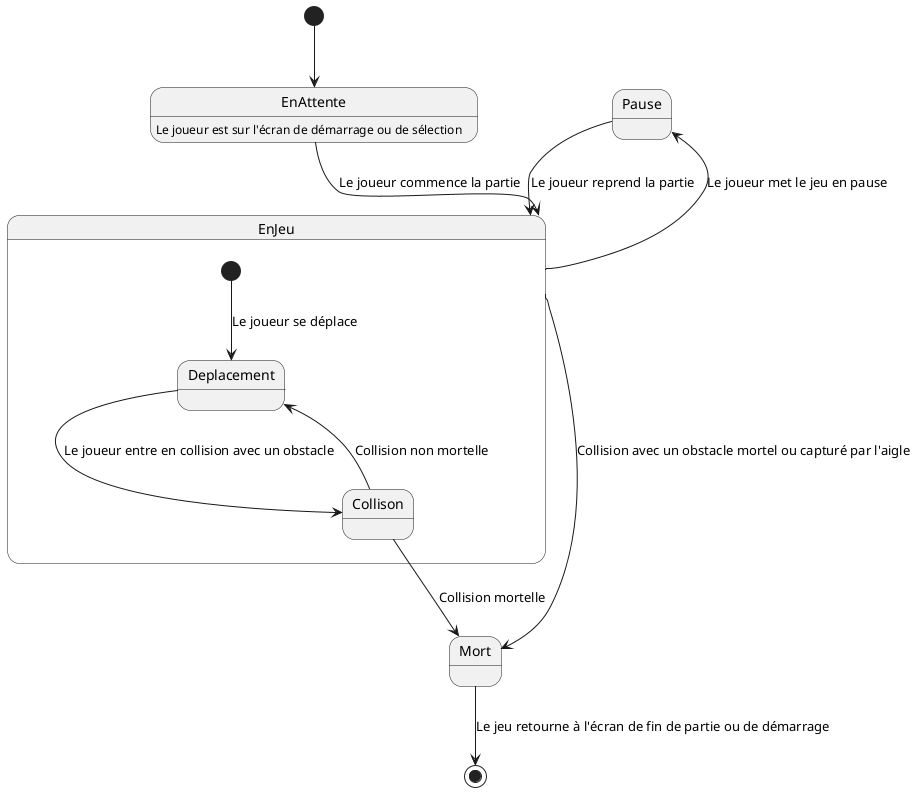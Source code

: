 @startuml PlayerState
[*] --> EnAttente
EnAttente : Le joueur est sur l'écran de démarrage ou de sélection

EnAttente --> EnJeu : Le joueur commence la partie
EnJeu --> Mort : Collision avec un obstacle mortel ou capturé par l'aigle
EnJeu --> Pause : Le joueur met le jeu en pause

Pause --> EnJeu : Le joueur reprend la partie
Mort --> [*] : Le jeu retourne à l'écran de fin de partie ou de démarrage

state EnJeu {
    [*] --> Deplacement : Le joueur se déplace
    Deplacement --> Collison : Le joueur entre en collision avec un obstacle
    Collison --> Mort : Collision mortelle
    Collison --> Deplacement : Collision non mortelle
}
@enduml
